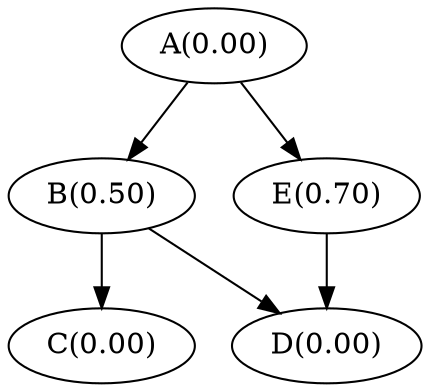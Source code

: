 
strict digraph with_progress {

	// Node definitions.

	"A(0.00)";

	"B(0.50)";

	"C(0.00)";

	"D(0.00)";

	"E(0.70)";


	// Edge definitions.

	"A(0.00)" -> "B(0.50)";

	"A(0.00)" -> "E(0.70)";

	"B(0.50)" -> "C(0.00)";

	"B(0.50)" -> "D(0.00)";

	"E(0.70)" -> "D(0.00)";

}